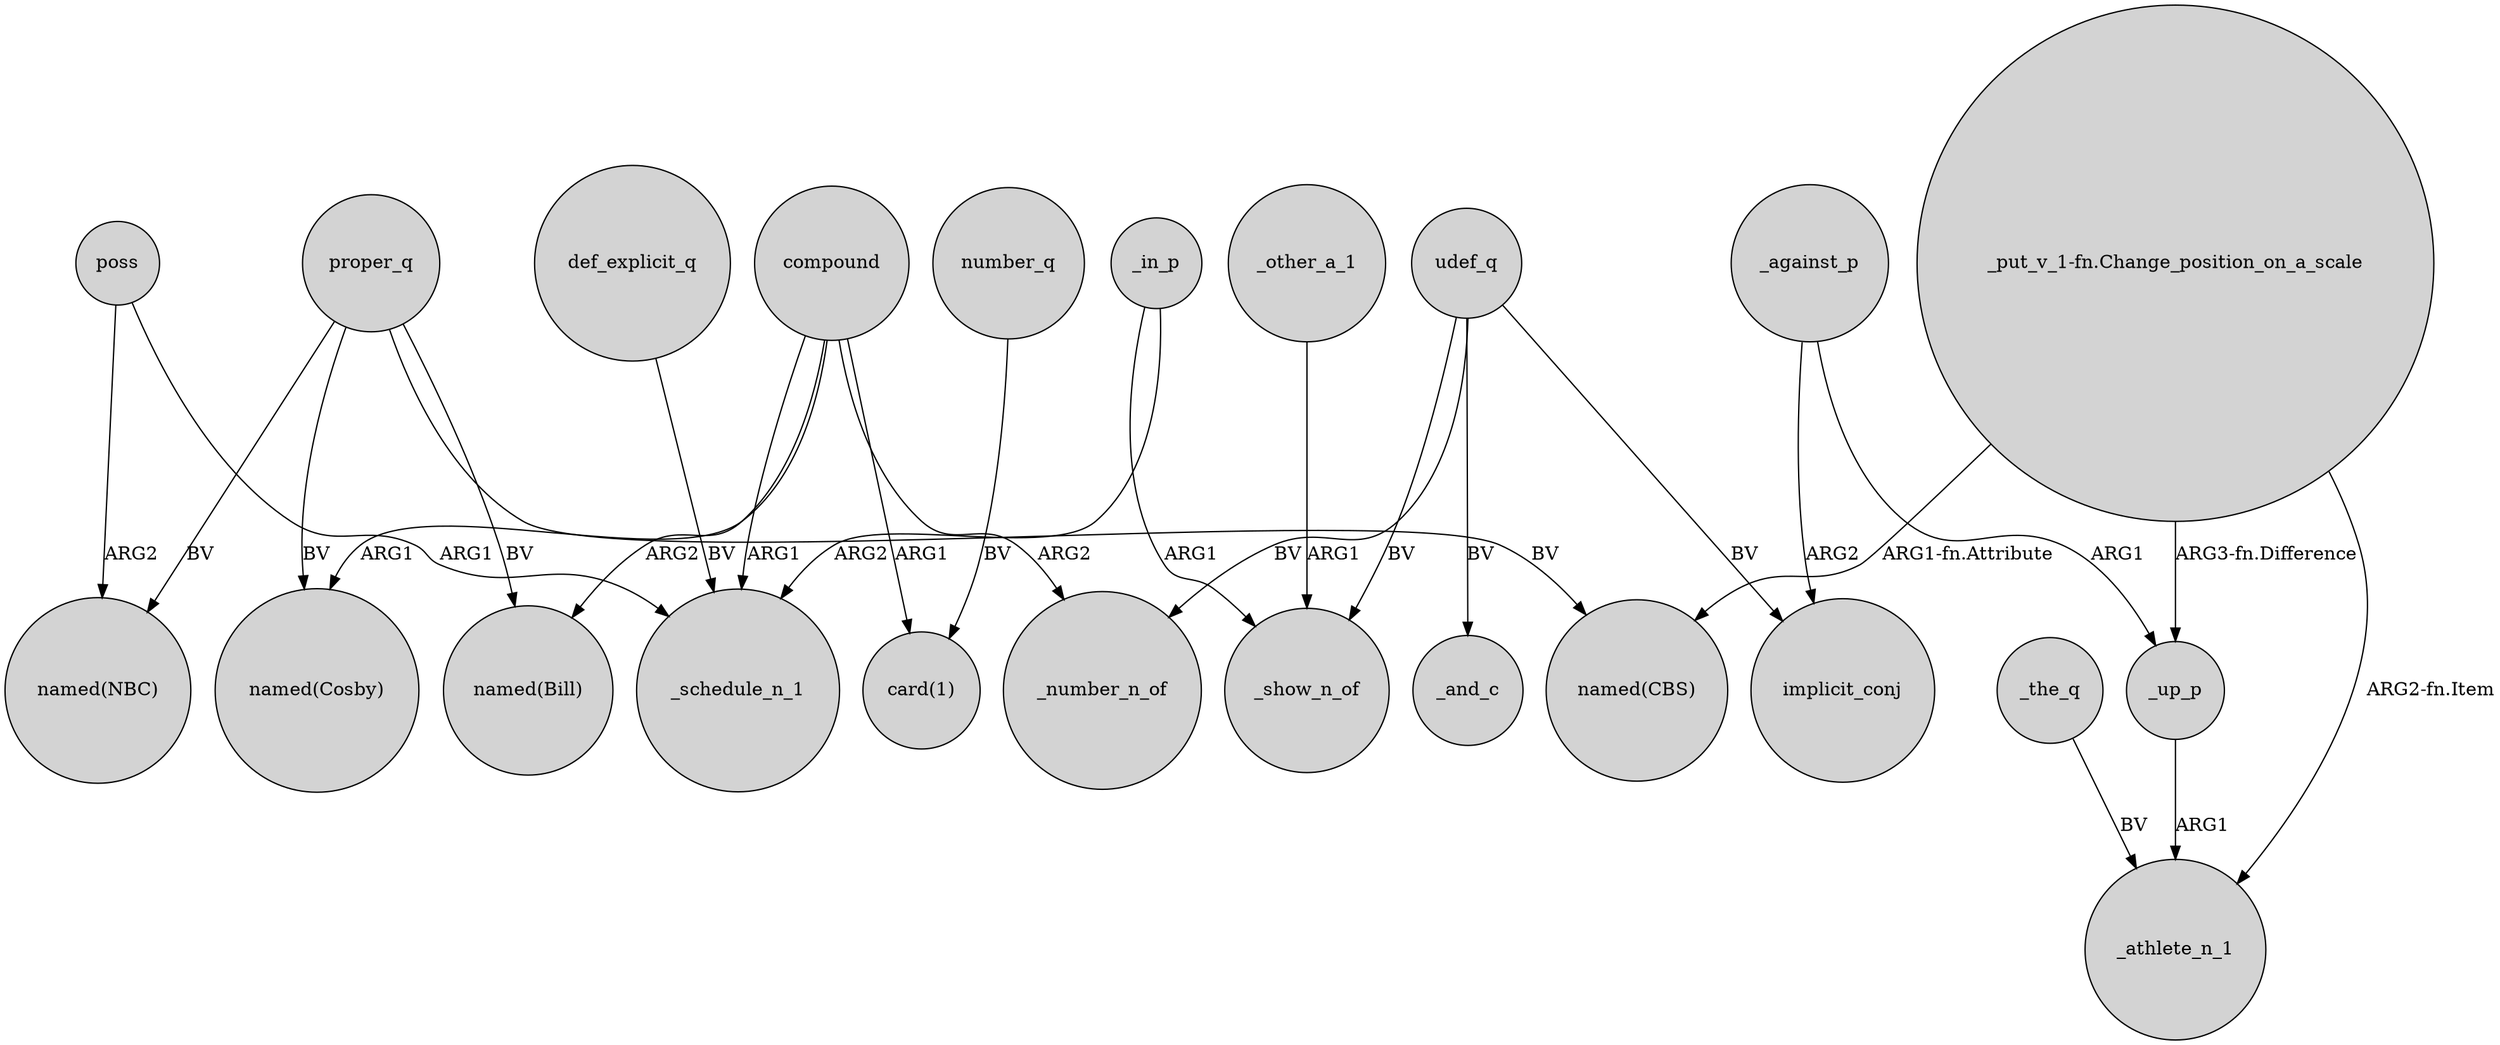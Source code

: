 digraph {
	node [shape=circle style=filled]
	compound -> "named(Bill)" [label=ARG2]
	proper_q -> "named(Cosby)" [label=BV]
	proper_q -> "named(NBC)" [label=BV]
	number_q -> "card(1)" [label=BV]
	_other_a_1 -> _show_n_of [label=ARG1]
	_in_p -> _schedule_n_1 [label=ARG2]
	"_put_v_1-fn.Change_position_on_a_scale" -> _up_p [label="ARG3-fn.Difference"]
	udef_q -> _show_n_of [label=BV]
	udef_q -> _and_c [label=BV]
	proper_q -> "named(Bill)" [label=BV]
	"_put_v_1-fn.Change_position_on_a_scale" -> "named(CBS)" [label="ARG1-fn.Attribute"]
	proper_q -> "named(CBS)" [label=BV]
	_the_q -> _athlete_n_1 [label=BV]
	_up_p -> _athlete_n_1 [label=ARG1]
	"_put_v_1-fn.Change_position_on_a_scale" -> _athlete_n_1 [label="ARG2-fn.Item"]
	udef_q -> _number_n_of [label=BV]
	_against_p -> implicit_conj [label=ARG2]
	compound -> "named(Cosby)" [label=ARG1]
	def_explicit_q -> _schedule_n_1 [label=BV]
	_against_p -> _up_p [label=ARG1]
	_in_p -> _show_n_of [label=ARG1]
	compound -> _number_n_of [label=ARG2]
	poss -> "named(NBC)" [label=ARG2]
	compound -> _schedule_n_1 [label=ARG1]
	poss -> _schedule_n_1 [label=ARG1]
	udef_q -> implicit_conj [label=BV]
	compound -> "card(1)" [label=ARG1]
}
